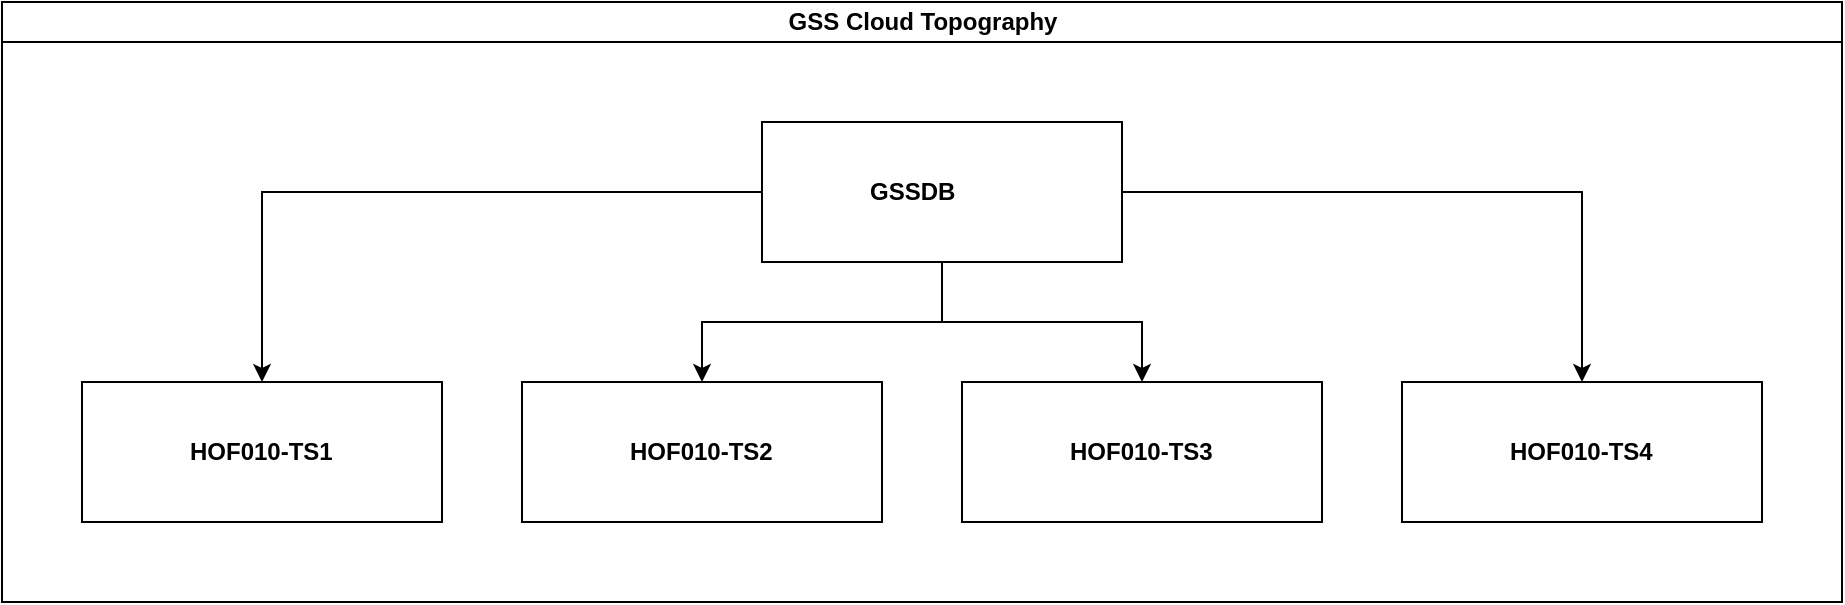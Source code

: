 <mxfile version="24.7.7">
  <diagram id="prtHgNgQTEPvFCAcTncT" name="Page-1">
    <mxGraphModel dx="2493" dy="757" grid="1" gridSize="10" guides="1" tooltips="1" connect="1" arrows="1" fold="1" page="1" pageScale="1" pageWidth="827" pageHeight="1169" math="0" shadow="0">
      <root>
        <mxCell id="0" />
        <mxCell id="1" parent="0" />
        <mxCell id="dNxyNK7c78bLwvsdeMH5-11" value="GSS Cloud Topography" style="swimlane;html=1;startSize=20;horizontal=1;containerType=tree;glass=0;" parent="1" vertex="1">
          <mxGeometry x="-460" y="110" width="920" height="300" as="geometry" />
        </mxCell>
        <UserObject label="GSSDB" name="Tessa Miller" position="CFO" location="Office 1" email="me@example.com" placeholders="1" link="https://www.draw.io" id="dNxyNK7c78bLwvsdeMH5-12">
          <mxCell style="label;whiteSpace=wrap;html=1;rounded=0;glass=0;treeMoving=1;treeFolding=1;" parent="dNxyNK7c78bLwvsdeMH5-11" vertex="1">
            <mxGeometry x="380" y="60" width="180" height="70" as="geometry" />
          </mxCell>
        </UserObject>
        <mxCell id="eYdxeIQtRBKgznH9Euof-1" value="" style="edgeStyle=orthogonalEdgeStyle;rounded=0;orthogonalLoop=1;jettySize=auto;html=1;" edge="1" source="dNxyNK7c78bLwvsdeMH5-12" target="eYdxeIQtRBKgznH9Euof-2" parent="dNxyNK7c78bLwvsdeMH5-11">
          <mxGeometry relative="1" as="geometry" />
        </mxCell>
        <UserObject label="HOF010-TS3" name="Tessa Miller" position="CFO" location="Office 1" email="me@example.com" placeholders="1" link="https://www.draw.io" id="eYdxeIQtRBKgznH9Euof-2">
          <mxCell style="label;whiteSpace=wrap;html=1;rounded=0;glass=0;treeMoving=1;treeFolding=1;" vertex="1" parent="dNxyNK7c78bLwvsdeMH5-11">
            <mxGeometry x="480" y="190" width="180" height="70" as="geometry" />
          </mxCell>
        </UserObject>
        <mxCell id="eYdxeIQtRBKgznH9Euof-3" value="" style="edgeStyle=orthogonalEdgeStyle;rounded=0;orthogonalLoop=1;jettySize=auto;html=1;" edge="1" source="dNxyNK7c78bLwvsdeMH5-12" target="eYdxeIQtRBKgznH9Euof-4" parent="dNxyNK7c78bLwvsdeMH5-11">
          <mxGeometry relative="1" as="geometry" />
        </mxCell>
        <UserObject label="HOF010-TS2" name="Tessa Miller" position="CFO" location="Office 1" email="me@example.com" placeholders="1" link="https://www.draw.io" id="eYdxeIQtRBKgznH9Euof-4">
          <mxCell style="label;whiteSpace=wrap;html=1;rounded=0;glass=0;treeMoving=1;treeFolding=1;" vertex="1" parent="dNxyNK7c78bLwvsdeMH5-11">
            <mxGeometry x="260" y="190" width="180" height="70" as="geometry" />
          </mxCell>
        </UserObject>
        <mxCell id="eYdxeIQtRBKgznH9Euof-5" value="" style="edgeStyle=orthogonalEdgeStyle;rounded=0;orthogonalLoop=1;jettySize=auto;html=1;" edge="1" source="dNxyNK7c78bLwvsdeMH5-12" target="eYdxeIQtRBKgznH9Euof-6" parent="dNxyNK7c78bLwvsdeMH5-11">
          <mxGeometry relative="1" as="geometry" />
        </mxCell>
        <UserObject label="HOF010-TS4" name="Tessa Miller" position="CFO" location="Office 1" email="me@example.com" placeholders="1" link="https://www.draw.io" id="eYdxeIQtRBKgznH9Euof-6">
          <mxCell style="label;whiteSpace=wrap;html=1;rounded=0;glass=0;treeMoving=1;treeFolding=1;" vertex="1" parent="dNxyNK7c78bLwvsdeMH5-11">
            <mxGeometry x="700" y="190" width="180" height="70" as="geometry" />
          </mxCell>
        </UserObject>
        <mxCell id="eYdxeIQtRBKgznH9Euof-7" value="" style="edgeStyle=orthogonalEdgeStyle;rounded=0;orthogonalLoop=1;jettySize=auto;html=1;" edge="1" source="dNxyNK7c78bLwvsdeMH5-12" target="eYdxeIQtRBKgznH9Euof-8" parent="dNxyNK7c78bLwvsdeMH5-11">
          <mxGeometry relative="1" as="geometry" />
        </mxCell>
        <UserObject label="HOF010-TS1" name="Tessa Miller" position="CFO" location="Office 1" email="me@example.com" placeholders="1" link="https://www.draw.io" id="eYdxeIQtRBKgznH9Euof-8">
          <mxCell style="label;whiteSpace=wrap;html=1;rounded=0;glass=0;treeMoving=1;treeFolding=1;" vertex="1" parent="dNxyNK7c78bLwvsdeMH5-11">
            <mxGeometry x="40" y="190" width="180" height="70" as="geometry" />
          </mxCell>
        </UserObject>
      </root>
    </mxGraphModel>
  </diagram>
</mxfile>
